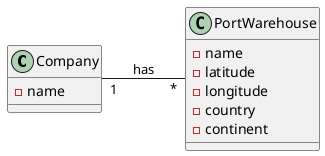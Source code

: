 @startuml
left to right direction

class Company{
    -name
}

class PortWarehouse {
    -name
    -latitude
    -longitude
    -country
    -continent
}

Company "1" -- "*" PortWarehouse : has
@enduml
